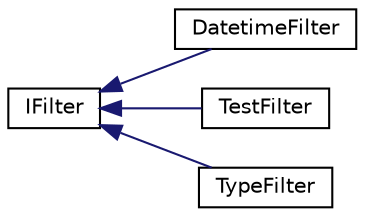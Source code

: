 digraph G
{
  edge [fontname="Helvetica",fontsize="10",labelfontname="Helvetica",labelfontsize="10"];
  node [fontname="Helvetica",fontsize="10",shape=record];
  rankdir=LR;
  Node1 [label="IFilter",height=0.2,width=0.4,color="black", fillcolor="white", style="filled",URL="$interface_utopia_1_1_components_1_1_filter_1_1_i_filter.html"];
  Node1 -> Node2 [dir=back,color="midnightblue",fontsize="10",style="solid",fontname="Helvetica"];
  Node2 [label="DatetimeFilter",height=0.2,width=0.4,color="black", fillcolor="white", style="filled",URL="$class_utopia_1_1_components_1_1_filter_1_1_datetime_filter.html"];
  Node1 -> Node3 [dir=back,color="midnightblue",fontsize="10",style="solid",fontname="Helvetica"];
  Node3 [label="TestFilter",height=0.2,width=0.4,color="black", fillcolor="white", style="filled",URL="$class_utopia_1_1_components_1_1_filter_1_1_test_filter.html"];
  Node1 -> Node4 [dir=back,color="midnightblue",fontsize="10",style="solid",fontname="Helvetica"];
  Node4 [label="TypeFilter",height=0.2,width=0.4,color="black", fillcolor="white", style="filled",URL="$class_utopia_1_1_components_1_1_filter_1_1_type_filter.html"];
}
